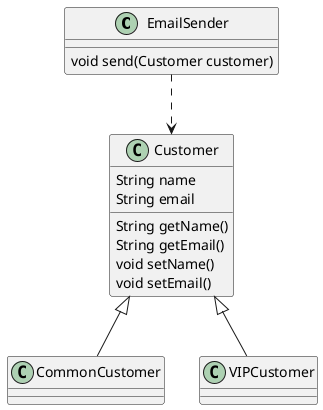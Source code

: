 @startuml
class EmailSender{
void send(Customer customer)
}
class Customer {
String name
String email
String getName()
String getEmail()
void setName()
void setEmail()
}
EmailSender ..down> Customer

class CommonCustomer
CommonCustomer --up|> Customer
class VIPCustomer
VIPCustomer --up|> Customer
@enduml